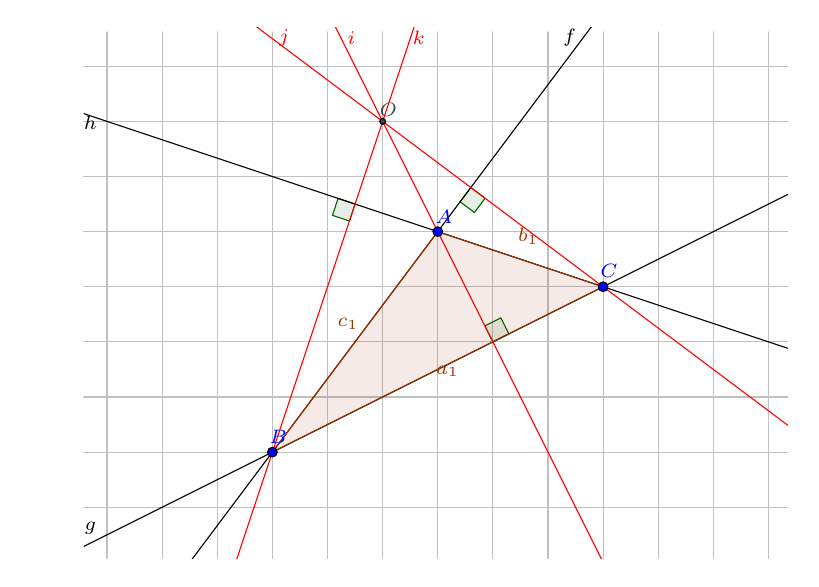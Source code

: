 \definecolor{zzttqq}{rgb}{0.6,0.2,0.}
\definecolor{qqwuqq}{rgb}{0.,0.392,0.}
\definecolor{uuuuuu}{rgb}{0.267,0.267,0.267}
\definecolor{ffqqqq}{rgb}{1.,0.,0.}
\definecolor{qqqqff}{rgb}{0.,0.,1.}
\definecolor{cqcqcq}{rgb}{0.753,0.753,0.753}
\begin{tikzpicture}[scale=0.7,line cap=round,line join=round,>=triangle 45,x=1.0cm,y=1.0cm]
\draw [color=cqcqcq,, xstep=1.0cm,ystep=1.0cm] (-3.426,-2.928) grid (9.348,6.622);
\clip(-3.426,-2.928) rectangle (9.4,6.7);
\draw[color=qqwuqq,fill=qqwuqq,fill opacity=0.1] (3.406,3.541) -- (3.665,3.346) -- (3.859,3.606) -- (3.6,3.8) -- cycle;
\draw[color=qqwuqq,fill=qqwuqq,fill opacity=0.1] (1.192,3.603) -- (1.09,3.295) -- (1.397,3.192) -- (1.5,3.5) -- cycle;
\draw[color=qqwuqq,fill=qqwuqq,fill opacity=0.1] (4.29,1.145) -- (4.145,1.435) -- (3.855,1.29) -- (4.,1.) -- cycle;
\fill[color=zzttqq,fill=zzttqq,fill opacity=0.1] (3.,3.) -- (0.,-1.) -- (6.,2.) -- cycle;
\draw [domain=-3.426:9.348] plot(\x,{(--3.-4.*\x)/-3.});
\draw [domain=-3.426:9.348] plot(\x,{(-6.--3.*\x)/6.});
\draw [domain=-3.426:9.348] plot(\x,{(-12.--1.*\x)/-3.});
\draw [color=ffqqqq,domain=-3.426:9.348] plot(\x,{(-27.--6.*\x)/-3.});
\draw [color=ffqqqq,domain=-3.426:9.348] plot(\x,{(--26.-3.*\x)/4.});
\draw [color=ffqqqq,domain=-3.426:9.348] plot(\x,{(--1.-3.*\x)/-1.});
\draw [color=zzttqq] (3.,3.)-- (0.,-1.);
\draw [color=zzttqq] (0.,-1.)-- (6.,2.);
\draw [color=zzttqq] (6.,2.)-- (3.,3.);
\begin{scriptsize}
\draw [fill=qqqqff] (3.,3.) circle (2.5pt);
\draw[color=qqqqff] (3.114,3.276) node {$A$};
\draw [fill=qqqqff] (0.,-1.) circle (2.5pt);
\draw[color=qqqqff] (0.103,-0.728) node {$B$};
\draw [fill=qqqqff] (6.,2.) circle (2.5pt);
\draw[color=qqqqff] (6.108,2.282) node {$C$};
\draw[color=black] (5.39,6.515) node {$f$};
\draw[color=black] (-3.304,-2.378) node {$g$};
\draw[color=black] (-3.304,4.972) node {$h$};
\draw[color=ffqqqq] (1.433,6.515) node {$i$};
\draw[color=ffqqqq] (0.21,6.515) node {$j$};
\draw[color=ffqqqq] (2.655,6.515) node {$k$};
\draw [fill=uuuuuu] (2.,5.) circle (1.5pt);
\draw[color=uuuuuu] (2.105,5.216) node {$O$};
\draw[color=zzttqq] (1.372,1.32) node {$c_1$};
\draw[color=zzttqq] (3.175,0.464) node {$a_1$};
\draw[color=zzttqq] (4.642,2.909) node {$b_1$};
\end{scriptsize}
\end{tikzpicture}
